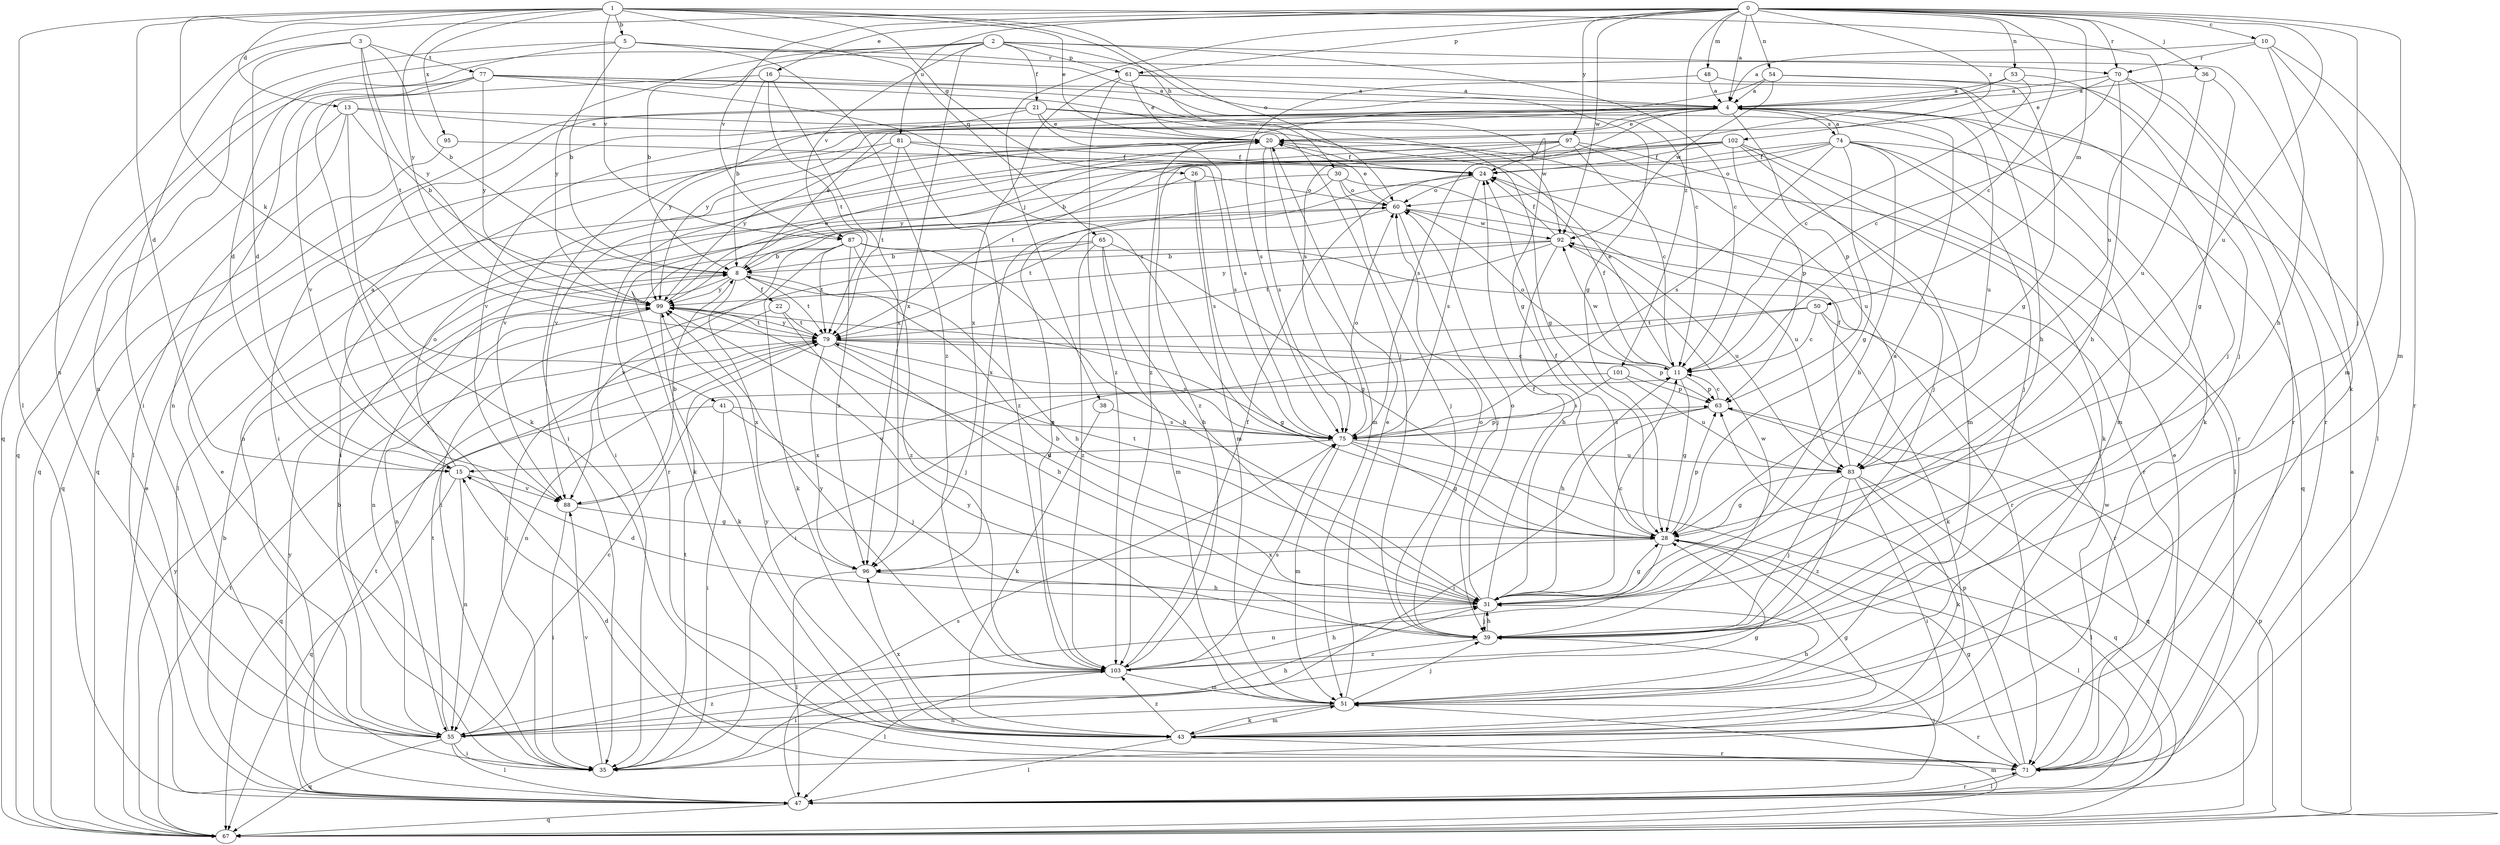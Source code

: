 strict digraph  {
0;
1;
2;
3;
4;
5;
8;
10;
11;
13;
15;
16;
20;
21;
22;
24;
26;
28;
30;
31;
35;
36;
38;
39;
41;
43;
47;
48;
50;
51;
53;
54;
55;
60;
61;
63;
65;
67;
70;
71;
74;
75;
77;
79;
81;
83;
87;
88;
92;
95;
96;
97;
99;
101;
102;
103;
0 -> 4  [label=a];
0 -> 10  [label=c];
0 -> 11  [label=c];
0 -> 16  [label=e];
0 -> 36  [label=j];
0 -> 38  [label=j];
0 -> 39  [label=j];
0 -> 48  [label=m];
0 -> 50  [label=m];
0 -> 51  [label=m];
0 -> 53  [label=n];
0 -> 54  [label=n];
0 -> 55  [label=n];
0 -> 61  [label=p];
0 -> 70  [label=r];
0 -> 81  [label=u];
0 -> 83  [label=u];
0 -> 87  [label=v];
0 -> 92  [label=w];
0 -> 97  [label=y];
0 -> 101  [label=z];
0 -> 102  [label=z];
1 -> 5  [label=b];
1 -> 13  [label=d];
1 -> 15  [label=d];
1 -> 20  [label=e];
1 -> 26  [label=g];
1 -> 30  [label=h];
1 -> 41  [label=k];
1 -> 47  [label=l];
1 -> 60  [label=o];
1 -> 65  [label=q];
1 -> 83  [label=u];
1 -> 87  [label=v];
1 -> 95  [label=x];
1 -> 99  [label=y];
2 -> 8  [label=b];
2 -> 11  [label=c];
2 -> 21  [label=f];
2 -> 28  [label=g];
2 -> 43  [label=k];
2 -> 61  [label=p];
2 -> 67  [label=q];
2 -> 87  [label=v];
2 -> 96  [label=x];
2 -> 99  [label=y];
3 -> 8  [label=b];
3 -> 15  [label=d];
3 -> 35  [label=i];
3 -> 77  [label=t];
3 -> 79  [label=t];
3 -> 99  [label=y];
4 -> 20  [label=e];
4 -> 35  [label=i];
4 -> 43  [label=k];
4 -> 63  [label=p];
4 -> 74  [label=s];
4 -> 75  [label=s];
4 -> 83  [label=u];
4 -> 88  [label=v];
4 -> 99  [label=y];
5 -> 8  [label=b];
5 -> 11  [label=c];
5 -> 15  [label=d];
5 -> 55  [label=n];
5 -> 70  [label=r];
5 -> 103  [label=z];
8 -> 4  [label=a];
8 -> 22  [label=f];
8 -> 31  [label=h];
8 -> 55  [label=n];
8 -> 79  [label=t];
8 -> 96  [label=x];
8 -> 99  [label=y];
10 -> 4  [label=a];
10 -> 31  [label=h];
10 -> 51  [label=m];
10 -> 70  [label=r];
10 -> 71  [label=r];
11 -> 20  [label=e];
11 -> 24  [label=f];
11 -> 28  [label=g];
11 -> 31  [label=h];
11 -> 60  [label=o];
11 -> 63  [label=p];
11 -> 92  [label=w];
13 -> 8  [label=b];
13 -> 20  [label=e];
13 -> 28  [label=g];
13 -> 43  [label=k];
13 -> 47  [label=l];
13 -> 67  [label=q];
15 -> 4  [label=a];
15 -> 55  [label=n];
15 -> 60  [label=o];
15 -> 67  [label=q];
15 -> 88  [label=v];
16 -> 4  [label=a];
16 -> 8  [label=b];
16 -> 79  [label=t];
16 -> 88  [label=v];
16 -> 96  [label=x];
20 -> 24  [label=f];
20 -> 51  [label=m];
20 -> 75  [label=s];
20 -> 88  [label=v];
21 -> 20  [label=e];
21 -> 35  [label=i];
21 -> 67  [label=q];
21 -> 71  [label=r];
21 -> 75  [label=s];
21 -> 92  [label=w];
21 -> 99  [label=y];
22 -> 35  [label=i];
22 -> 39  [label=j];
22 -> 79  [label=t];
24 -> 60  [label=o];
24 -> 75  [label=s];
24 -> 96  [label=x];
26 -> 51  [label=m];
26 -> 60  [label=o];
26 -> 71  [label=r];
26 -> 75  [label=s];
28 -> 24  [label=f];
28 -> 47  [label=l];
28 -> 55  [label=n];
28 -> 63  [label=p];
28 -> 79  [label=t];
28 -> 96  [label=x];
30 -> 39  [label=j];
30 -> 47  [label=l];
30 -> 60  [label=o];
30 -> 71  [label=r];
30 -> 103  [label=z];
31 -> 4  [label=a];
31 -> 8  [label=b];
31 -> 11  [label=c];
31 -> 15  [label=d];
31 -> 24  [label=f];
31 -> 28  [label=g];
31 -> 39  [label=j];
31 -> 60  [label=o];
31 -> 99  [label=y];
35 -> 79  [label=t];
35 -> 88  [label=v];
36 -> 4  [label=a];
36 -> 28  [label=g];
36 -> 83  [label=u];
38 -> 43  [label=k];
38 -> 75  [label=s];
39 -> 31  [label=h];
39 -> 60  [label=o];
39 -> 92  [label=w];
39 -> 103  [label=z];
41 -> 35  [label=i];
41 -> 39  [label=j];
41 -> 67  [label=q];
41 -> 75  [label=s];
43 -> 28  [label=g];
43 -> 47  [label=l];
43 -> 51  [label=m];
43 -> 71  [label=r];
43 -> 96  [label=x];
43 -> 99  [label=y];
43 -> 103  [label=z];
47 -> 8  [label=b];
47 -> 20  [label=e];
47 -> 39  [label=j];
47 -> 67  [label=q];
47 -> 71  [label=r];
47 -> 75  [label=s];
47 -> 79  [label=t];
47 -> 99  [label=y];
48 -> 4  [label=a];
48 -> 31  [label=h];
48 -> 75  [label=s];
50 -> 11  [label=c];
50 -> 35  [label=i];
50 -> 43  [label=k];
50 -> 71  [label=r];
50 -> 79  [label=t];
51 -> 20  [label=e];
51 -> 31  [label=h];
51 -> 39  [label=j];
51 -> 43  [label=k];
51 -> 55  [label=n];
51 -> 71  [label=r];
51 -> 99  [label=y];
53 -> 4  [label=a];
53 -> 11  [label=c];
53 -> 39  [label=j];
53 -> 75  [label=s];
54 -> 4  [label=a];
54 -> 28  [label=g];
54 -> 71  [label=r];
54 -> 92  [label=w];
54 -> 103  [label=z];
55 -> 8  [label=b];
55 -> 11  [label=c];
55 -> 28  [label=g];
55 -> 31  [label=h];
55 -> 35  [label=i];
55 -> 47  [label=l];
55 -> 67  [label=q];
55 -> 79  [label=t];
55 -> 103  [label=z];
60 -> 20  [label=e];
60 -> 39  [label=j];
60 -> 43  [label=k];
60 -> 79  [label=t];
60 -> 83  [label=u];
60 -> 92  [label=w];
61 -> 4  [label=a];
61 -> 20  [label=e];
61 -> 39  [label=j];
61 -> 96  [label=x];
61 -> 103  [label=z];
63 -> 11  [label=c];
63 -> 35  [label=i];
63 -> 67  [label=q];
63 -> 75  [label=s];
65 -> 8  [label=b];
65 -> 28  [label=g];
65 -> 31  [label=h];
65 -> 35  [label=i];
65 -> 51  [label=m];
65 -> 103  [label=z];
67 -> 4  [label=a];
67 -> 20  [label=e];
67 -> 51  [label=m];
67 -> 63  [label=p];
67 -> 79  [label=t];
67 -> 99  [label=y];
70 -> 4  [label=a];
70 -> 11  [label=c];
70 -> 20  [label=e];
70 -> 31  [label=h];
70 -> 47  [label=l];
70 -> 71  [label=r];
71 -> 15  [label=d];
71 -> 20  [label=e];
71 -> 28  [label=g];
71 -> 47  [label=l];
71 -> 63  [label=p];
71 -> 92  [label=w];
74 -> 4  [label=a];
74 -> 24  [label=f];
74 -> 28  [label=g];
74 -> 31  [label=h];
74 -> 39  [label=j];
74 -> 51  [label=m];
74 -> 55  [label=n];
74 -> 60  [label=o];
74 -> 67  [label=q];
74 -> 75  [label=s];
75 -> 15  [label=d];
75 -> 28  [label=g];
75 -> 51  [label=m];
75 -> 60  [label=o];
75 -> 63  [label=p];
75 -> 67  [label=q];
75 -> 83  [label=u];
77 -> 4  [label=a];
77 -> 28  [label=g];
77 -> 39  [label=j];
77 -> 55  [label=n];
77 -> 67  [label=q];
77 -> 71  [label=r];
77 -> 75  [label=s];
77 -> 99  [label=y];
79 -> 11  [label=c];
79 -> 31  [label=h];
79 -> 55  [label=n];
79 -> 63  [label=p];
79 -> 75  [label=s];
79 -> 96  [label=x];
79 -> 99  [label=y];
81 -> 24  [label=f];
81 -> 35  [label=i];
81 -> 75  [label=s];
81 -> 79  [label=t];
81 -> 99  [label=y];
81 -> 103  [label=z];
83 -> 24  [label=f];
83 -> 28  [label=g];
83 -> 35  [label=i];
83 -> 39  [label=j];
83 -> 43  [label=k];
83 -> 47  [label=l];
83 -> 103  [label=z];
87 -> 8  [label=b];
87 -> 31  [label=h];
87 -> 43  [label=k];
87 -> 71  [label=r];
87 -> 79  [label=t];
87 -> 88  [label=v];
87 -> 96  [label=x];
87 -> 103  [label=z];
88 -> 8  [label=b];
88 -> 28  [label=g];
88 -> 35  [label=i];
92 -> 8  [label=b];
92 -> 24  [label=f];
92 -> 31  [label=h];
92 -> 79  [label=t];
92 -> 83  [label=u];
92 -> 99  [label=y];
95 -> 24  [label=f];
95 -> 67  [label=q];
96 -> 31  [label=h];
96 -> 47  [label=l];
97 -> 11  [label=c];
97 -> 24  [label=f];
97 -> 35  [label=i];
97 -> 51  [label=m];
97 -> 83  [label=u];
97 -> 99  [label=y];
97 -> 103  [label=z];
99 -> 20  [label=e];
99 -> 28  [label=g];
99 -> 43  [label=k];
99 -> 55  [label=n];
99 -> 79  [label=t];
101 -> 63  [label=p];
101 -> 75  [label=s];
101 -> 83  [label=u];
101 -> 88  [label=v];
102 -> 8  [label=b];
102 -> 24  [label=f];
102 -> 39  [label=j];
102 -> 43  [label=k];
102 -> 47  [label=l];
102 -> 63  [label=p];
102 -> 79  [label=t];
102 -> 88  [label=v];
103 -> 24  [label=f];
103 -> 31  [label=h];
103 -> 35  [label=i];
103 -> 47  [label=l];
103 -> 51  [label=m];
103 -> 75  [label=s];
103 -> 99  [label=y];
}
